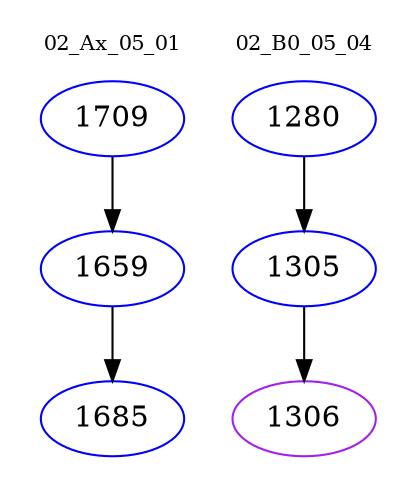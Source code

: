 digraph{
subgraph cluster_0 {
color = white
label = "02_Ax_05_01";
fontsize=10;
T0_1709 [label="1709", color="blue"]
T0_1709 -> T0_1659 [color="black"]
T0_1659 [label="1659", color="blue"]
T0_1659 -> T0_1685 [color="black"]
T0_1685 [label="1685", color="blue"]
}
subgraph cluster_1 {
color = white
label = "02_B0_05_04";
fontsize=10;
T1_1280 [label="1280", color="blue"]
T1_1280 -> T1_1305 [color="black"]
T1_1305 [label="1305", color="blue"]
T1_1305 -> T1_1306 [color="black"]
T1_1306 [label="1306", color="purple"]
}
}
